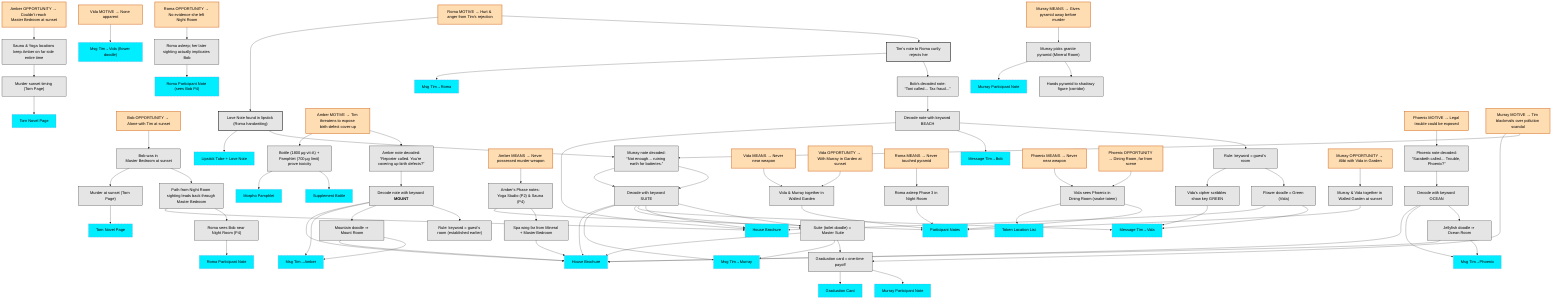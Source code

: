 flowchart TD
  classDef evidence fill:#00eeff,stroke-dasharray:4 2,color:#000;
  classDef step fill:#e5e5e5,color:#000,stroke:#000;
  classDef root fill:#ffddb3,stroke:#d2691e,color:#000,stroke-width:2px;

%% ROOTS
  R1["Bob MOTIVE → Tim was blackmailing him"]:::root
  R2["Bob MEANS → Obtains granite pyramid"]:::root
  R3["Bob OPPORTUNITY → Alone with Tim at sunset"]:::root

  %% MOTIVE PATH
  N1["Bob’s decoded note:<br/>“Toni called… Tax fraud…”"]:::step
  R1-->N1
  N2["Decode note with keyword BEACH"]:::step
  N1-->N2
  N3["Rule: keyword = guest's room"]:::step
  N2-->N3
  N4["Flower doodle = Green (Vida)"]:::step
  N5["Vida’s cipher scribbles show key GREEN"]:::step
  N3-->N4 & N5
  EVV["Message Tim→Vida"]:::evidence
  EVB["House Brochure"]:::evidence
  EVBob["Message Tim→Bob"]:::evidence
  N4-->EVV & EVB
  N5-->EVV
  N2-->EVBob & EVB

  %% MEANS PATH
  M1["Bob identified as shadowy figure and gets pyramid"]:::step
  R2-->M1
  M2["Only Bob’s route crosses corridor"]:::step
  M1-->M2
  M3["Murray hands pyramid to shadowy figure"]:::step
  M2-->M3
  M4["Murray picks pyramid in Mineral Room"]:::step
  M3-->M4
  EPM["Murray Participant Note"]:::evidence
  M4-->EPM
  M2-->EVB & EVV

  %% OPPORTUNITY PATH
  O1["Bob was in Master Bedroom at sunset"]:::step
  R3-->O1
  O2["Path from Night Room sighting leads back through Master Bedroom"]:::step
  O1-->O2
  O3["Roma sees Bob near Night Room (P4)"]:::step
  O2-->O3
  O4["Murder at sunset (Torn Page)"]:::step
  O1-->O4
  ERoma["Roma Participant Note"]:::evidence
  ETorn["Torn Novel Page"]:::evidence
  O3-->ERoma
  O4-->ETorn
  O2-->EVB

  %% ROOTS
  RootAM["Amber MOTIVE → Tim threatens to expose birth‑defect cover‑up"]:::root
  RootAMeans["Amber MEANS → Never possessed murder weapon"]:::root
  RootAOpp["Amber OPPORTUNITY → Couldn’t reach Master Bedroom at sunset"]:::root

  %% MOTIVE chain
  A1["Amber note decoded:<br/>“Reporter called. You’re covering up birth defects?”"]:::step
  RootAM-->A1
  A2["Decode note with keyword <b>MOUNT</b>"]:::step
  A1-->A2
  A3["Rule: keyword = guest’s room (established earlier)"]:::step
  A2-->A3
  A4["Mountain doodle ⇒ Mount Room"]:::step
  A2-->A4
  A5["Bottle (1800 µg vit‑A) + Pamphlet (700 µg limit) prove toxicity"]:::step
  RootAM-->A5

  EV_AmMsg["Msg Tim→Amber"]:::evidence
  EV_Brochure["House Brochure"]:::evidence
  EV_Bottle["Supplement Bottle"]:::evidence
  EV_Pamphlet["Morpho Pamphlet"]:::evidence
  A4-->EV_AmMsg & EV_Brochure
  A2-->EV_AmMsg & EV_Brochure
  A5-->EV_Bottle & EV_Pamphlet

  %% MEANS chain
  AM1["Amber’s Phase notes: Yoga Studio (P2) & Sauna (P4)"]:::step
  RootAMeans-->AM1
  AM2["Spa wing far from Mineral + Master Bedroom"]:::step
  AM1-->AM2
  EV_Notes["Participant Notes"]:::evidence
  AM1-->EV_Notes
  AM2-->EV_Brochure

  %% OPPORTUNITY chain
  AO1["Sauna & Yoga locations keep Amber on far side entire time"]:::step
  RootAOpp-->AO1
  AO2["Murder sunset timing (Torn Page)"]:::step
  AO1-->AO2
  EV_Torn["Torn Novel Page"]:::evidence
  AO2-->EV_Torn

  %% ROOTS
  RootVM["Vida MOTIVE → None apparent"]:::root
  RootVMeans["Vida MEANS → Never near weapon"]:::root
  RootVOpp["Vida OPPORTUNITY → With Murray in Garden at sunset"]:::root

  %% MOTIVE  (evidence but no motive)
  EV_VMsg["Msg Tim→Vida (flower doodle)"]:::evidence
  RootVM-->EV_VMsg

  %% MEANS & OPPORTUNITY (shared)
  V1["Vida & Murray together in Walled Garden"]:::step
  RootVMeans-->V1
  RootVOpp-->V1
  EV_Notes["Participant Notes"]:::evidence
  V1-->EV_Notes

  %% ROOTS
  RootRM["Roma MOTIVE → Hurt & anger from Tim’s rejection"]:::root
  RootRMeans["Roma MEANS → Never touched pyramid"]:::root
  RootROpp["Roma OPPORTUNITY → No evidence she left Night Room"]:::root

  %% MOTIVE
  R1["Tim’s note to Roma curtly rejects her"]:::step
  RootRM-->R1
  R2["Love Note found in lipstick (Roma handwriting)"]:::step
  RootRM-->R2

  EV_RMsg["Msg Tim→Roma"]:::evidence
  EV_Lip["Lipstick Tube + Love Note"]:::evidence
  R1-->EV_RMsg
  R2-->EV_Lip

  %% MEANS
  RS1["Roma asleep Phase 3 in Night Room"]:::step
  RootRMeans-->RS1
  EV_Notes["Participant Notes"]:::evidence
  RS1-->EV_Notes

  %% OPPORTUNITY
  RO1["Roma asleep; her later sighting actually implicates Bob"]:::step
  RootROpp-->RO1
  EV_RomaNote["Roma Participant Note (sees Bob P4)"]:::evidence
  RO1-->EV_RomaNote

    %% ROOTS
  RootPM["Phoenix MOTIVE → Legal trouble could be exposed"]:::root
  RootPMeans["Phoenix MEANS → Never near weapon"]:::root
  RootPOpp["Phoenix OPPORTUNITY → Dining Room, far from scene"]:::root

  %% MOTIVE
  P1["Phoenix note decoded:<br/>“Sarabeth called… Trouble, Phoenix?”"]:::step
  RootPM-->P1
  P2["Decode with keyword OCEAN"]:::step
  P1-->P2
  P3["Jellyfish doodle ⇒ Ocean Room"]:::step
  P2-->P3

  EV_PMsg["Msg Tim→Phoenix"]:::evidence
  EV_Brochure["House Brochure"]:::evidence
  P3-->EV_PMsg & EV_Brochure
  P2-->EV_PMsg & EV_Brochure

  %% MEANS & OPPORTUNITY (shared chain)
  PS1["Vida sees Phoenix in Dining Room (snake totem)"]:::step
  RootPMeans-->PS1
  RootPOpp-->PS1
  EV_Notes["Participant Notes"]:::evidence
  EV_Tokens["Token Location List"]:::evidence
  PS1-->EV_Notes & EV_Tokens

    %% ROOTS
  RootMM["Murray MOTIVE → Tim blackmails over pollution scandal"]:::root
  RootMMeans["Murray MEANS → Gives pyramid away before murder"]:::root
  RootMOpp["Murray OPPORTUNITY → Alibi with Vida in Garden"]:::root

  %% MOTIVE chain
  M1["Murray note decoded:<br/>“Not enough… ruining earth for batteries.”"]:::step
  RootMM-->M1
  M2["Decode with keyword SUITE"]:::step
  M1-->M2
  M3["Suite (toilet doodle) = Master Suite"]:::step
  M2-->M3
  M4["Graduation card = one‑time payoff"]:::step
  RootMM-->M4

  EV_MurMsg["Msg Tim→Murray"]:::evidence
  EV_Brochure["House Brochure"]:::evidence
  EV_Grad["Graduation Card"]:::evidence
  M3-->EV_MurMsg & EV_Brochure
  M2-->EV_MurMsg & EV_Brochure
  M4-->EV_Grad

  %% MEANS chain
  MM1["Murray picks granite pyramid (Mineral Room)"]:::step
  RootMMeans-->MM1
  MM2["Hands pyramid to shadowy figure (corridor)"]:::step
  MM1-->MM2
  EV_MurNotePyr["Murray Participant Note"]:::evidence
  MM1-->EV_MurNotePyr

  %% OPPORTUNITY chain
  MO1["Murray & Vida together in Walled Garden at sunset"]:::step
  RootMOpp-->MO1
  EV_Notes["Participant Notes"]:::evidence
  MO1-->EV_Notes